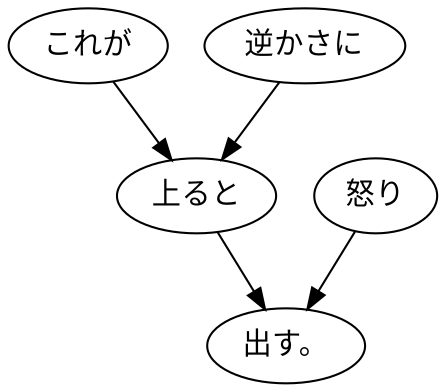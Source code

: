 digraph graph4852 {
	node0 [label="これが"];
	node1 [label="逆かさに"];
	node2 [label="上ると"];
	node3 [label="怒り"];
	node4 [label="出す。"];
	node0 -> node2;
	node1 -> node2;
	node2 -> node4;
	node3 -> node4;
}
